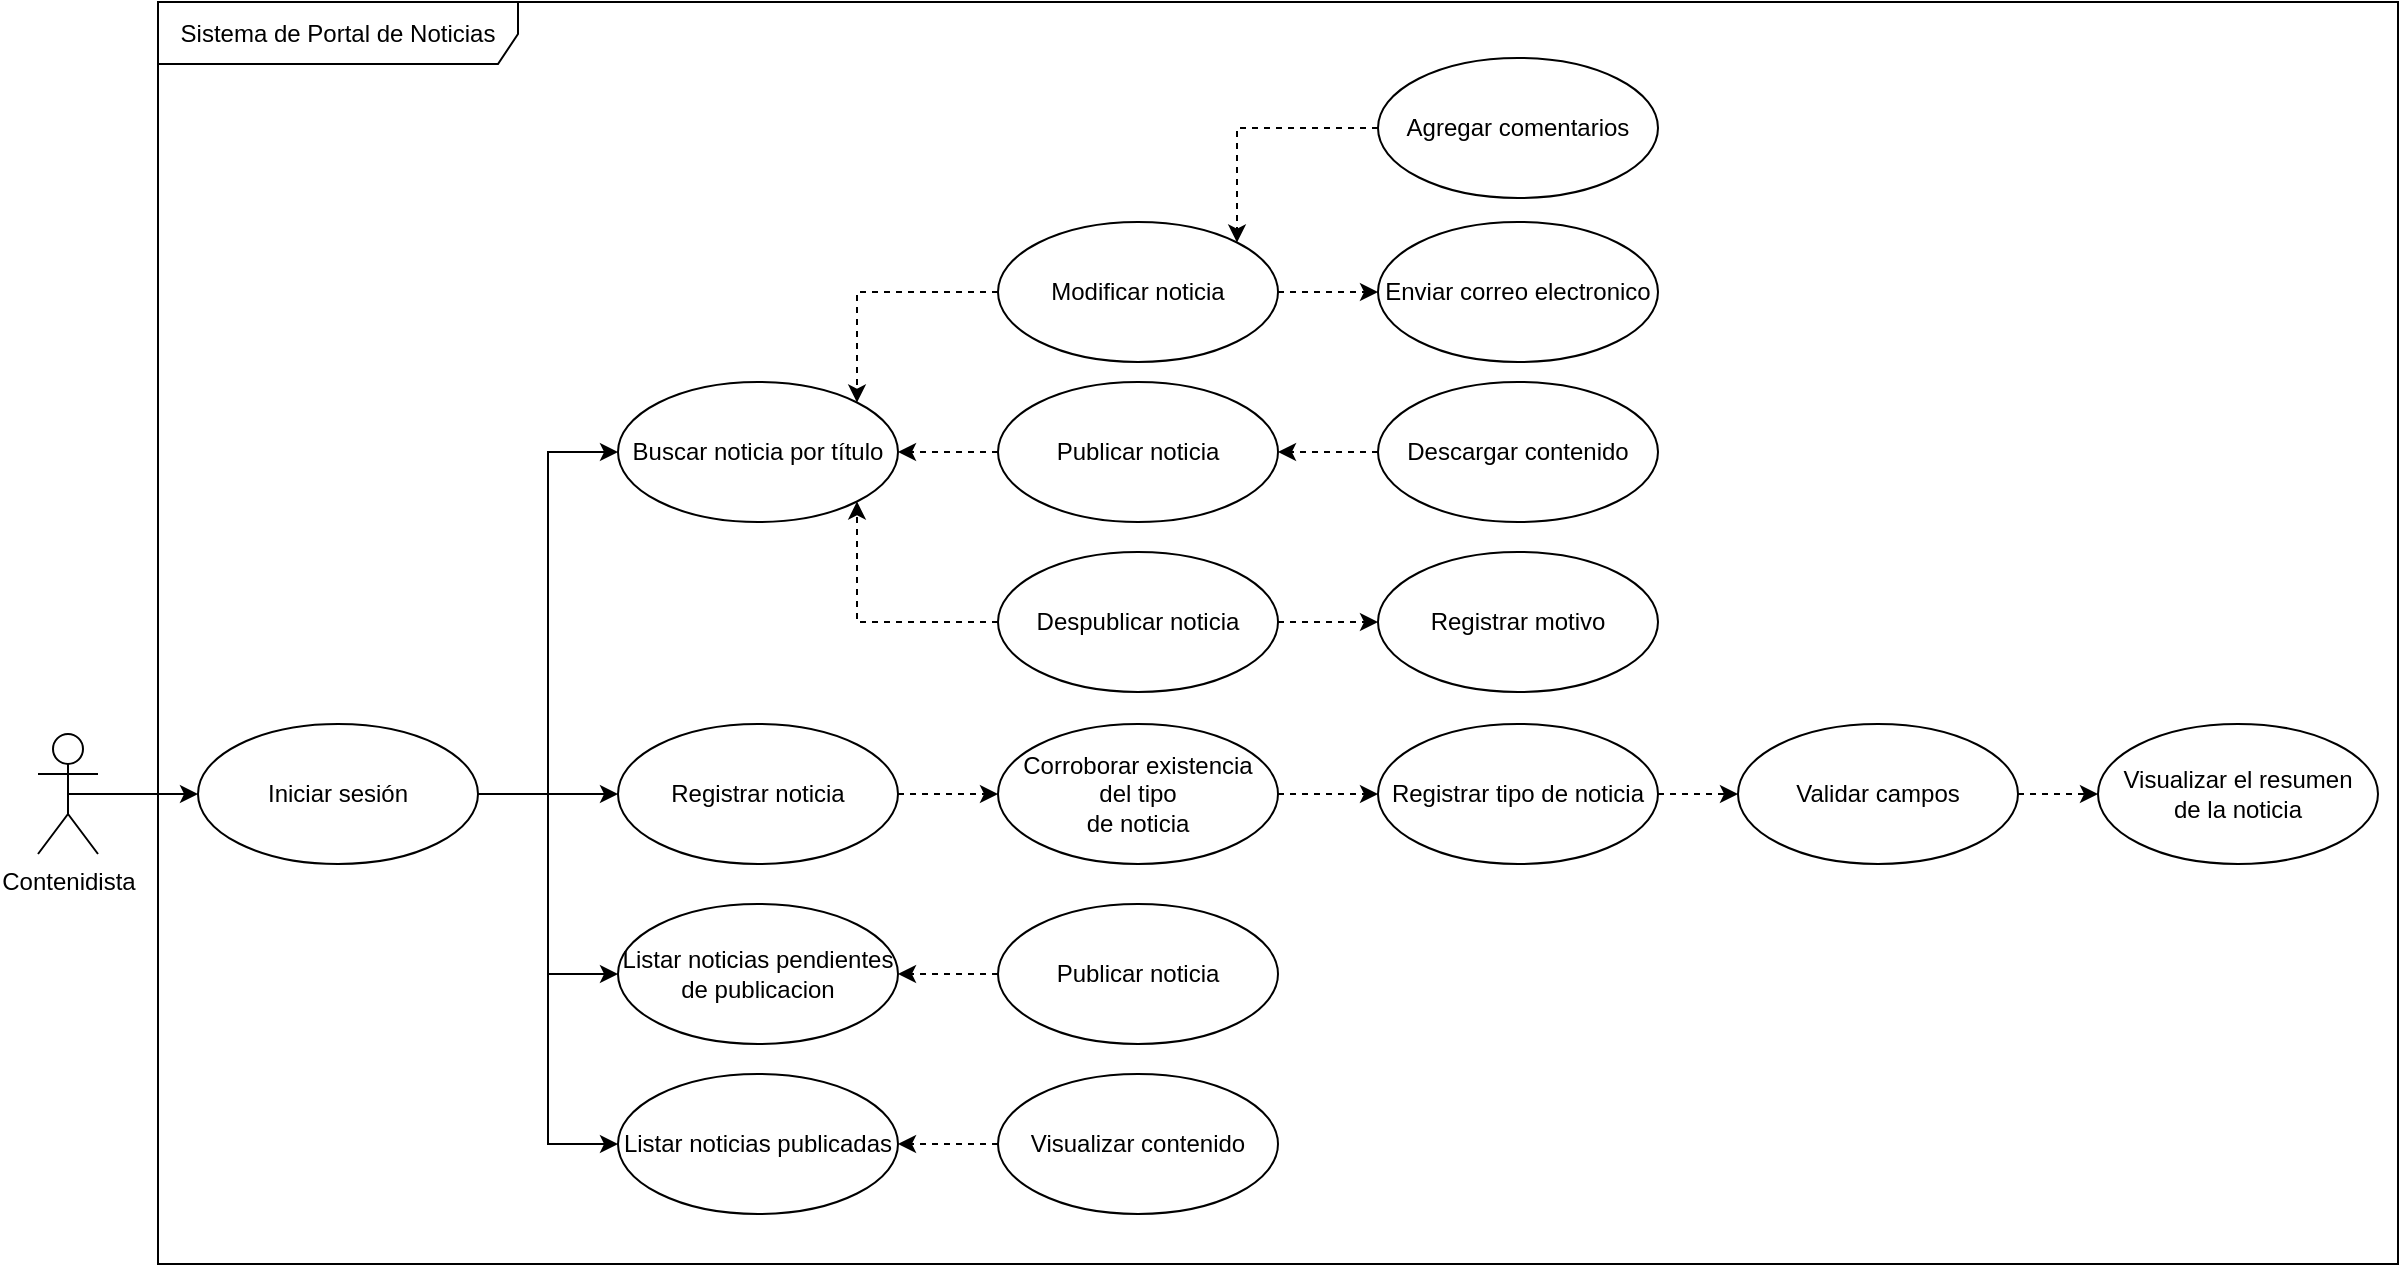 <mxfile version="21.2.9" type="device">
  <diagram name="Página-1" id="uxIz0Pu7VeDlx5f7tDSs">
    <mxGraphModel dx="1438" dy="1981" grid="1" gridSize="10" guides="1" tooltips="1" connect="1" arrows="1" fold="1" page="1" pageScale="1" pageWidth="827" pageHeight="1169" math="0" shadow="0">
      <root>
        <mxCell id="0" />
        <mxCell id="1" parent="0" />
        <mxCell id="o7oir17lDUdSbGpSX4V4-65" style="edgeStyle=orthogonalEdgeStyle;rounded=0;orthogonalLoop=1;jettySize=auto;html=1;exitX=0.5;exitY=0.5;exitDx=0;exitDy=0;exitPerimeter=0;entryX=0;entryY=0.5;entryDx=0;entryDy=0;" edge="1" parent="1" source="o7oir17lDUdSbGpSX4V4-5" target="o7oir17lDUdSbGpSX4V4-64">
          <mxGeometry relative="1" as="geometry" />
        </mxCell>
        <mxCell id="o7oir17lDUdSbGpSX4V4-5" value="Contenidista" style="shape=umlActor;verticalLabelPosition=bottom;verticalAlign=top;html=1;" vertex="1" parent="1">
          <mxGeometry x="40" y="345" width="30" height="60" as="geometry" />
        </mxCell>
        <mxCell id="o7oir17lDUdSbGpSX4V4-61" style="edgeStyle=orthogonalEdgeStyle;rounded=0;orthogonalLoop=1;jettySize=auto;html=1;exitX=1;exitY=0.5;exitDx=0;exitDy=0;entryX=0;entryY=0.5;entryDx=0;entryDy=0;dashed=1;" edge="1" parent="1" source="o7oir17lDUdSbGpSX4V4-7" target="o7oir17lDUdSbGpSX4V4-50">
          <mxGeometry relative="1" as="geometry" />
        </mxCell>
        <mxCell id="o7oir17lDUdSbGpSX4V4-7" value="Registrar noticia" style="ellipse;whiteSpace=wrap;html=1;" vertex="1" parent="1">
          <mxGeometry x="330" y="340" width="140" height="70" as="geometry" />
        </mxCell>
        <mxCell id="o7oir17lDUdSbGpSX4V4-8" value="Visualizar el resumen&lt;br&gt;de la noticia" style="ellipse;whiteSpace=wrap;html=1;" vertex="1" parent="1">
          <mxGeometry x="1070" y="340" width="140" height="70" as="geometry" />
        </mxCell>
        <mxCell id="o7oir17lDUdSbGpSX4V4-9" value="Buscar noticia por título" style="ellipse;whiteSpace=wrap;html=1;" vertex="1" parent="1">
          <mxGeometry x="330" y="169" width="140" height="70" as="geometry" />
        </mxCell>
        <mxCell id="o7oir17lDUdSbGpSX4V4-23" style="edgeStyle=orthogonalEdgeStyle;rounded=0;orthogonalLoop=1;jettySize=auto;html=1;exitX=1;exitY=0.5;exitDx=0;exitDy=0;entryX=0;entryY=0.5;entryDx=0;entryDy=0;dashed=1;" edge="1" parent="1" source="o7oir17lDUdSbGpSX4V4-10" target="o7oir17lDUdSbGpSX4V4-21">
          <mxGeometry relative="1" as="geometry" />
        </mxCell>
        <mxCell id="o7oir17lDUdSbGpSX4V4-57" style="edgeStyle=orthogonalEdgeStyle;rounded=0;orthogonalLoop=1;jettySize=auto;html=1;exitX=0;exitY=0.5;exitDx=0;exitDy=0;entryX=1;entryY=0;entryDx=0;entryDy=0;dashed=1;" edge="1" parent="1" source="o7oir17lDUdSbGpSX4V4-10" target="o7oir17lDUdSbGpSX4V4-9">
          <mxGeometry relative="1" as="geometry" />
        </mxCell>
        <mxCell id="o7oir17lDUdSbGpSX4V4-10" value="Modificar noticia" style="ellipse;whiteSpace=wrap;html=1;" vertex="1" parent="1">
          <mxGeometry x="520" y="89" width="140" height="70" as="geometry" />
        </mxCell>
        <mxCell id="o7oir17lDUdSbGpSX4V4-58" style="edgeStyle=orthogonalEdgeStyle;rounded=0;orthogonalLoop=1;jettySize=auto;html=1;exitX=0;exitY=0.5;exitDx=0;exitDy=0;entryX=1;entryY=0.5;entryDx=0;entryDy=0;dashed=1;" edge="1" parent="1" source="o7oir17lDUdSbGpSX4V4-11" target="o7oir17lDUdSbGpSX4V4-9">
          <mxGeometry relative="1" as="geometry" />
        </mxCell>
        <mxCell id="o7oir17lDUdSbGpSX4V4-11" value="Publicar noticia" style="ellipse;whiteSpace=wrap;html=1;" vertex="1" parent="1">
          <mxGeometry x="520" y="169" width="140" height="70" as="geometry" />
        </mxCell>
        <mxCell id="o7oir17lDUdSbGpSX4V4-21" value="Enviar correo electronico" style="ellipse;whiteSpace=wrap;html=1;" vertex="1" parent="1">
          <mxGeometry x="710" y="89" width="140" height="70" as="geometry" />
        </mxCell>
        <mxCell id="o7oir17lDUdSbGpSX4V4-32" style="edgeStyle=orthogonalEdgeStyle;rounded=0;orthogonalLoop=1;jettySize=auto;html=1;exitX=0;exitY=0.5;exitDx=0;exitDy=0;entryX=1;entryY=0;entryDx=0;entryDy=0;dashed=1;" edge="1" parent="1" source="o7oir17lDUdSbGpSX4V4-30" target="o7oir17lDUdSbGpSX4V4-10">
          <mxGeometry relative="1" as="geometry" />
        </mxCell>
        <mxCell id="o7oir17lDUdSbGpSX4V4-30" value="Agregar comentarios" style="ellipse;whiteSpace=wrap;html=1;" vertex="1" parent="1">
          <mxGeometry x="710" y="7" width="140" height="70" as="geometry" />
        </mxCell>
        <mxCell id="o7oir17lDUdSbGpSX4V4-37" style="edgeStyle=orthogonalEdgeStyle;rounded=0;orthogonalLoop=1;jettySize=auto;html=1;exitX=1;exitY=0.5;exitDx=0;exitDy=0;entryX=0;entryY=0.5;entryDx=0;entryDy=0;dashed=1;" edge="1" parent="1" source="o7oir17lDUdSbGpSX4V4-34" target="o7oir17lDUdSbGpSX4V4-36">
          <mxGeometry relative="1" as="geometry" />
        </mxCell>
        <mxCell id="o7oir17lDUdSbGpSX4V4-59" style="edgeStyle=orthogonalEdgeStyle;rounded=0;orthogonalLoop=1;jettySize=auto;html=1;exitX=0;exitY=0.5;exitDx=0;exitDy=0;entryX=1;entryY=1;entryDx=0;entryDy=0;dashed=1;" edge="1" parent="1" source="o7oir17lDUdSbGpSX4V4-34" target="o7oir17lDUdSbGpSX4V4-9">
          <mxGeometry relative="1" as="geometry" />
        </mxCell>
        <mxCell id="o7oir17lDUdSbGpSX4V4-34" value="Despublicar noticia" style="ellipse;whiteSpace=wrap;html=1;" vertex="1" parent="1">
          <mxGeometry x="520" y="254" width="140" height="70" as="geometry" />
        </mxCell>
        <mxCell id="o7oir17lDUdSbGpSX4V4-36" value="Registrar motivo" style="ellipse;whiteSpace=wrap;html=1;" vertex="1" parent="1">
          <mxGeometry x="710" y="254" width="140" height="70" as="geometry" />
        </mxCell>
        <mxCell id="o7oir17lDUdSbGpSX4V4-60" style="edgeStyle=orthogonalEdgeStyle;rounded=0;orthogonalLoop=1;jettySize=auto;html=1;exitX=0;exitY=0.5;exitDx=0;exitDy=0;entryX=1;entryY=0.5;entryDx=0;entryDy=0;dashed=1;" edge="1" parent="1" source="o7oir17lDUdSbGpSX4V4-38" target="o7oir17lDUdSbGpSX4V4-11">
          <mxGeometry relative="1" as="geometry" />
        </mxCell>
        <mxCell id="o7oir17lDUdSbGpSX4V4-38" value="Descargar contenido" style="ellipse;whiteSpace=wrap;html=1;" vertex="1" parent="1">
          <mxGeometry x="710" y="169" width="140" height="70" as="geometry" />
        </mxCell>
        <mxCell id="o7oir17lDUdSbGpSX4V4-40" value="Listar noticias pendientes&lt;br&gt;de publicacion" style="ellipse;whiteSpace=wrap;html=1;" vertex="1" parent="1">
          <mxGeometry x="330" y="430" width="140" height="70" as="geometry" />
        </mxCell>
        <mxCell id="o7oir17lDUdSbGpSX4V4-41" value="Listar noticias publicadas" style="ellipse;whiteSpace=wrap;html=1;" vertex="1" parent="1">
          <mxGeometry x="330" y="515" width="140" height="70" as="geometry" />
        </mxCell>
        <mxCell id="o7oir17lDUdSbGpSX4V4-46" style="edgeStyle=orthogonalEdgeStyle;rounded=0;orthogonalLoop=1;jettySize=auto;html=1;exitX=0;exitY=0.5;exitDx=0;exitDy=0;entryX=1;entryY=0.5;entryDx=0;entryDy=0;dashed=1;" edge="1" parent="1" source="o7oir17lDUdSbGpSX4V4-44" target="o7oir17lDUdSbGpSX4V4-41">
          <mxGeometry relative="1" as="geometry" />
        </mxCell>
        <mxCell id="o7oir17lDUdSbGpSX4V4-44" value="Visualizar contenido" style="ellipse;whiteSpace=wrap;html=1;" vertex="1" parent="1">
          <mxGeometry x="520" y="515" width="140" height="70" as="geometry" />
        </mxCell>
        <mxCell id="o7oir17lDUdSbGpSX4V4-49" style="edgeStyle=orthogonalEdgeStyle;rounded=0;orthogonalLoop=1;jettySize=auto;html=1;exitX=0;exitY=0.5;exitDx=0;exitDy=0;entryX=1;entryY=0.5;entryDx=0;entryDy=0;dashed=1;" edge="1" parent="1" source="o7oir17lDUdSbGpSX4V4-47" target="o7oir17lDUdSbGpSX4V4-40">
          <mxGeometry relative="1" as="geometry" />
        </mxCell>
        <mxCell id="o7oir17lDUdSbGpSX4V4-47" value="Publicar noticia" style="ellipse;whiteSpace=wrap;html=1;" vertex="1" parent="1">
          <mxGeometry x="520" y="430" width="140" height="70" as="geometry" />
        </mxCell>
        <mxCell id="o7oir17lDUdSbGpSX4V4-62" style="edgeStyle=orthogonalEdgeStyle;rounded=0;orthogonalLoop=1;jettySize=auto;html=1;exitX=1;exitY=0.5;exitDx=0;exitDy=0;entryX=0;entryY=0.5;entryDx=0;entryDy=0;dashed=1;" edge="1" parent="1" source="o7oir17lDUdSbGpSX4V4-50" target="o7oir17lDUdSbGpSX4V4-52">
          <mxGeometry relative="1" as="geometry" />
        </mxCell>
        <mxCell id="o7oir17lDUdSbGpSX4V4-50" value="Corroborar existencia &lt;br&gt;del tipo&lt;br&gt;de noticia" style="ellipse;whiteSpace=wrap;html=1;" vertex="1" parent="1">
          <mxGeometry x="520" y="340" width="140" height="70" as="geometry" />
        </mxCell>
        <mxCell id="o7oir17lDUdSbGpSX4V4-56" style="edgeStyle=orthogonalEdgeStyle;rounded=0;orthogonalLoop=1;jettySize=auto;html=1;exitX=1;exitY=0.5;exitDx=0;exitDy=0;entryX=0;entryY=0.5;entryDx=0;entryDy=0;dashed=1;" edge="1" parent="1" source="o7oir17lDUdSbGpSX4V4-52" target="o7oir17lDUdSbGpSX4V4-54">
          <mxGeometry relative="1" as="geometry" />
        </mxCell>
        <mxCell id="o7oir17lDUdSbGpSX4V4-52" value="Registrar tipo de noticia" style="ellipse;whiteSpace=wrap;html=1;" vertex="1" parent="1">
          <mxGeometry x="710" y="340" width="140" height="70" as="geometry" />
        </mxCell>
        <mxCell id="o7oir17lDUdSbGpSX4V4-63" style="edgeStyle=orthogonalEdgeStyle;rounded=0;orthogonalLoop=1;jettySize=auto;html=1;exitX=1;exitY=0.5;exitDx=0;exitDy=0;entryX=0;entryY=0.5;entryDx=0;entryDy=0;dashed=1;" edge="1" parent="1" source="o7oir17lDUdSbGpSX4V4-54" target="o7oir17lDUdSbGpSX4V4-8">
          <mxGeometry relative="1" as="geometry" />
        </mxCell>
        <mxCell id="o7oir17lDUdSbGpSX4V4-54" value="Validar campos" style="ellipse;whiteSpace=wrap;html=1;" vertex="1" parent="1">
          <mxGeometry x="890" y="340" width="140" height="70" as="geometry" />
        </mxCell>
        <mxCell id="o7oir17lDUdSbGpSX4V4-70" style="edgeStyle=orthogonalEdgeStyle;rounded=0;orthogonalLoop=1;jettySize=auto;html=1;exitX=1;exitY=0.5;exitDx=0;exitDy=0;entryX=0;entryY=0.5;entryDx=0;entryDy=0;" edge="1" parent="1" source="o7oir17lDUdSbGpSX4V4-64" target="o7oir17lDUdSbGpSX4V4-9">
          <mxGeometry relative="1" as="geometry" />
        </mxCell>
        <mxCell id="o7oir17lDUdSbGpSX4V4-71" style="edgeStyle=orthogonalEdgeStyle;rounded=0;orthogonalLoop=1;jettySize=auto;html=1;exitX=1;exitY=0.5;exitDx=0;exitDy=0;entryX=0;entryY=0.5;entryDx=0;entryDy=0;" edge="1" parent="1" source="o7oir17lDUdSbGpSX4V4-64" target="o7oir17lDUdSbGpSX4V4-7">
          <mxGeometry relative="1" as="geometry" />
        </mxCell>
        <mxCell id="o7oir17lDUdSbGpSX4V4-72" style="edgeStyle=orthogonalEdgeStyle;rounded=0;orthogonalLoop=1;jettySize=auto;html=1;exitX=1;exitY=0.5;exitDx=0;exitDy=0;entryX=0;entryY=0.5;entryDx=0;entryDy=0;" edge="1" parent="1" source="o7oir17lDUdSbGpSX4V4-64" target="o7oir17lDUdSbGpSX4V4-40">
          <mxGeometry relative="1" as="geometry" />
        </mxCell>
        <mxCell id="o7oir17lDUdSbGpSX4V4-73" style="edgeStyle=orthogonalEdgeStyle;rounded=0;orthogonalLoop=1;jettySize=auto;html=1;exitX=1;exitY=0.5;exitDx=0;exitDy=0;entryX=0;entryY=0.5;entryDx=0;entryDy=0;" edge="1" parent="1" source="o7oir17lDUdSbGpSX4V4-64" target="o7oir17lDUdSbGpSX4V4-41">
          <mxGeometry relative="1" as="geometry" />
        </mxCell>
        <mxCell id="o7oir17lDUdSbGpSX4V4-64" value="Iniciar sesión" style="ellipse;whiteSpace=wrap;html=1;" vertex="1" parent="1">
          <mxGeometry x="120" y="340" width="140" height="70" as="geometry" />
        </mxCell>
        <mxCell id="o7oir17lDUdSbGpSX4V4-75" value="Sistema de Portal de Noticias" style="shape=umlFrame;whiteSpace=wrap;html=1;pointerEvents=0;width=180;height=31;" vertex="1" parent="1">
          <mxGeometry x="100" y="-21" width="1120" height="631" as="geometry" />
        </mxCell>
      </root>
    </mxGraphModel>
  </diagram>
</mxfile>
